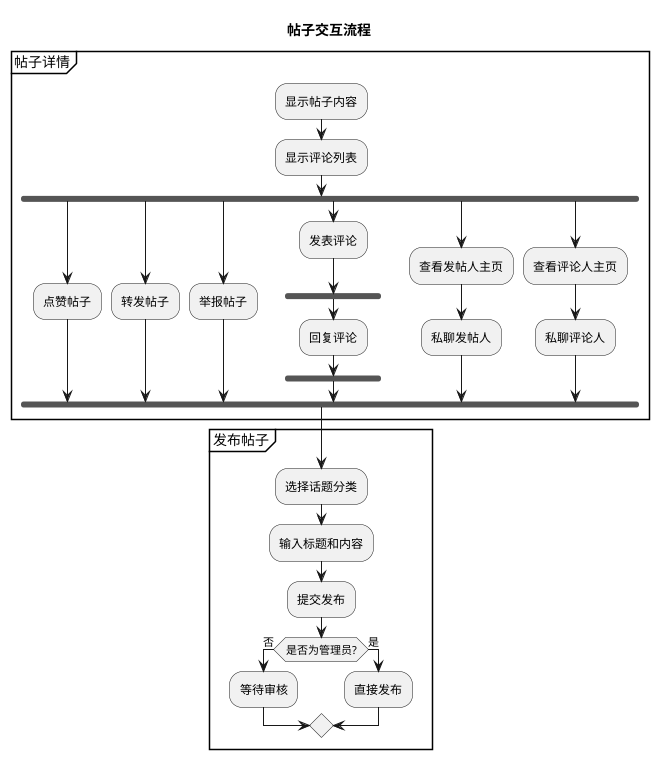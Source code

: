 @startuml PostInteraction
title 帖子交互流程

partition "帖子详情" {
    :显示帖子内容;
    :显示评论列表;

    fork
        :点赞帖子;
    fork again
        :转发帖子;
    fork again
        :举报帖子;
    fork again
        :发表评论;
        fork
            :回复评论;
        end fork
    fork again
        :查看发帖人主页;
        :私聊发帖人;
    fork again
        :查看评论人主页;
        :私聊评论人;
    end fork
}
partition "发布帖子" {
    :选择话题分类;
    :输入标题和内容;
    :提交发布;

    if (是否为管理员?) then (否)
        :等待审核;
    else (是)
        :直接发布;
    endif
}
@enduml

